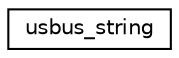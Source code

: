 digraph "Graphical Class Hierarchy"
{
 // LATEX_PDF_SIZE
  edge [fontname="Helvetica",fontsize="10",labelfontname="Helvetica",labelfontsize="10"];
  node [fontname="Helvetica",fontsize="10",shape=record];
  rankdir="LR";
  Node0 [label="usbus_string",height=0.2,width=0.4,color="black", fillcolor="white", style="filled",URL="$structusbus__string.html",tooltip="USBUS string type."];
}
